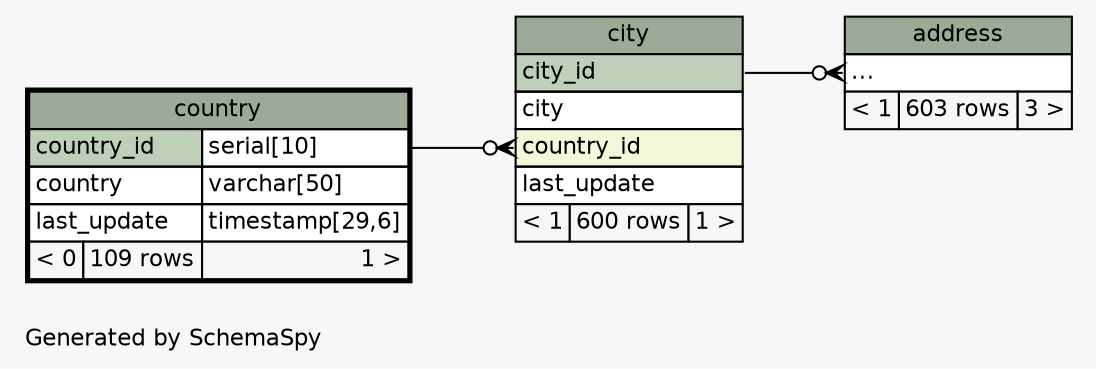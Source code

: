 // dot 2.40.1 on Linux 5.4.0-80-generic
// SchemaSpy rev 590
digraph "twoDegreesRelationshipsDiagram" {
  graph [
    rankdir="RL"
    bgcolor="#f7f7f7"
    label="\nGenerated by SchemaSpy"
    labeljust="l"
    nodesep="0.18"
    ranksep="0.46"
    fontname="Helvetica"
    fontsize="11"
  ];
  node [
    fontname="Helvetica"
    fontsize="11"
    shape="plaintext"
  ];
  edge [
    arrowsize="0.8"
  ];
  "address":"elipses":w -> "city":"city_id":e [arrowhead=none dir=back arrowtail=crowodot];
  "city":"country_id":w -> "country":"country_id.type":e [arrowhead=none dir=back arrowtail=crowodot];
  "address" [
    label=<
    <TABLE BORDER="0" CELLBORDER="1" CELLSPACING="0" BGCOLOR="#ffffff">
      <TR><TD COLSPAN="3" BGCOLOR="#9bab96" ALIGN="CENTER">address</TD></TR>
      <TR><TD PORT="elipses" COLSPAN="3" ALIGN="LEFT">...</TD></TR>
      <TR><TD ALIGN="LEFT" BGCOLOR="#f7f7f7">&lt; 1</TD><TD ALIGN="RIGHT" BGCOLOR="#f7f7f7">603 rows</TD><TD ALIGN="RIGHT" BGCOLOR="#f7f7f7">3 &gt;</TD></TR>
    </TABLE>>
    URL="address.html"
    tooltip="address"
  ];
  "city" [
    label=<
    <TABLE BORDER="0" CELLBORDER="1" CELLSPACING="0" BGCOLOR="#ffffff">
      <TR><TD COLSPAN="3" BGCOLOR="#9bab96" ALIGN="CENTER">city</TD></TR>
      <TR><TD PORT="city_id" COLSPAN="3" BGCOLOR="#bed1b8" ALIGN="LEFT">city_id</TD></TR>
      <TR><TD PORT="city" COLSPAN="3" ALIGN="LEFT">city</TD></TR>
      <TR><TD PORT="country_id" COLSPAN="3" BGCOLOR="#f4f7da" ALIGN="LEFT">country_id</TD></TR>
      <TR><TD PORT="last_update" COLSPAN="3" ALIGN="LEFT">last_update</TD></TR>
      <TR><TD ALIGN="LEFT" BGCOLOR="#f7f7f7">&lt; 1</TD><TD ALIGN="RIGHT" BGCOLOR="#f7f7f7">600 rows</TD><TD ALIGN="RIGHT" BGCOLOR="#f7f7f7">1 &gt;</TD></TR>
    </TABLE>>
    URL="city.html"
    tooltip="city"
  ];
  "country" [
    label=<
    <TABLE BORDER="2" CELLBORDER="1" CELLSPACING="0" BGCOLOR="#ffffff">
      <TR><TD COLSPAN="3" BGCOLOR="#9bab96" ALIGN="CENTER">country</TD></TR>
      <TR><TD PORT="country_id" COLSPAN="2" BGCOLOR="#bed1b8" ALIGN="LEFT">country_id</TD><TD PORT="country_id.type" ALIGN="LEFT">serial[10]</TD></TR>
      <TR><TD PORT="country" COLSPAN="2" ALIGN="LEFT">country</TD><TD PORT="country.type" ALIGN="LEFT">varchar[50]</TD></TR>
      <TR><TD PORT="last_update" COLSPAN="2" ALIGN="LEFT">last_update</TD><TD PORT="last_update.type" ALIGN="LEFT">timestamp[29,6]</TD></TR>
      <TR><TD ALIGN="LEFT" BGCOLOR="#f7f7f7">&lt; 0</TD><TD ALIGN="RIGHT" BGCOLOR="#f7f7f7">109 rows</TD><TD ALIGN="RIGHT" BGCOLOR="#f7f7f7">1 &gt;</TD></TR>
    </TABLE>>
    URL="country.html"
    tooltip="country"
  ];
}
